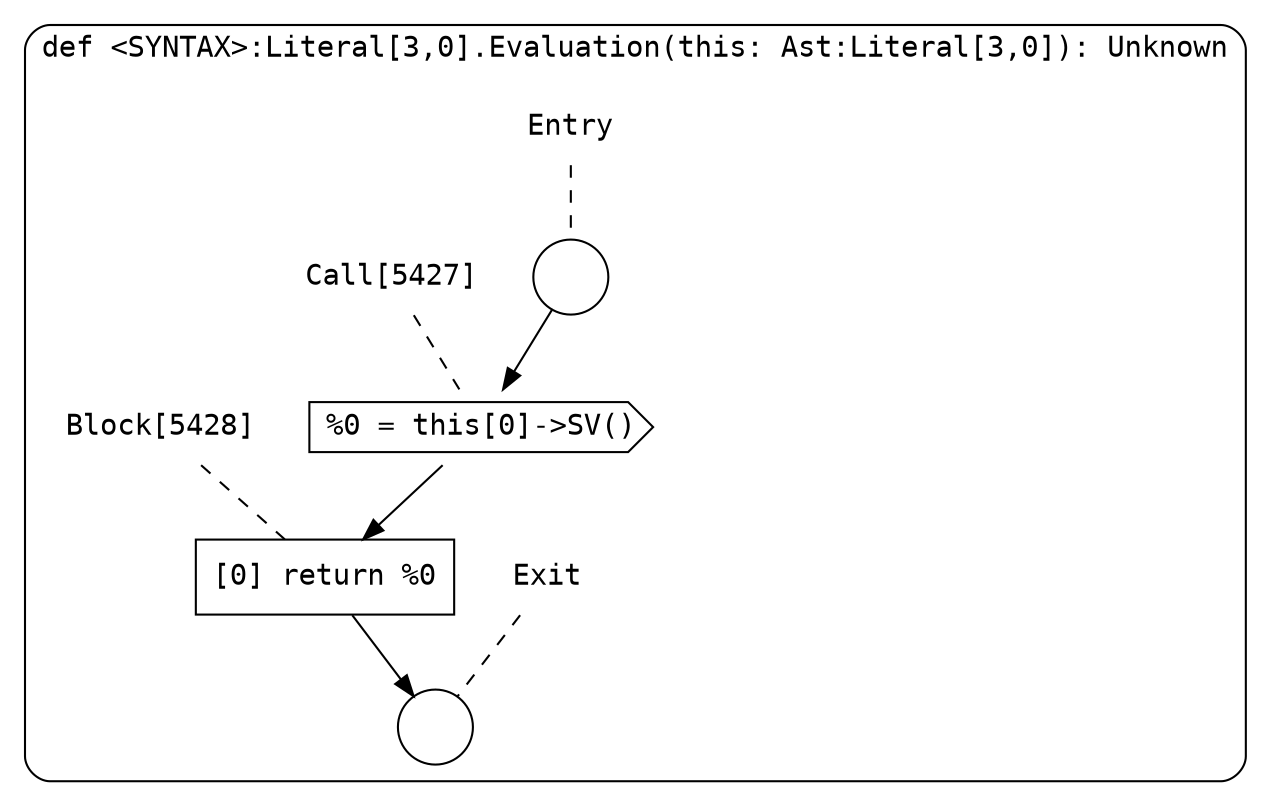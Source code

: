 digraph {
  graph [fontname = "Consolas"]
  node [fontname = "Consolas"]
  edge [fontname = "Consolas"]
  subgraph cluster1204 {
    label = "def <SYNTAX>:Literal[3,0].Evaluation(this: Ast:Literal[3,0]): Unknown"
    style = rounded
    cluster1204_entry_name [shape=none, label=<<font color="black">Entry</font>>]
    cluster1204_entry_name -> cluster1204_entry [arrowhead=none, color="black", style=dashed]
    cluster1204_entry [shape=circle label=" " color="black" fillcolor="white" style=filled]
    cluster1204_entry -> node5427 [color="black"]
    cluster1204_exit_name [shape=none, label=<<font color="black">Exit</font>>]
    cluster1204_exit_name -> cluster1204_exit [arrowhead=none, color="black", style=dashed]
    cluster1204_exit [shape=circle label=" " color="black" fillcolor="white" style=filled]
    node5427_name [shape=none, label=<<font color="black">Call[5427]</font>>]
    node5427_name -> node5427 [arrowhead=none, color="black", style=dashed]
    node5427 [shape=cds, label=<<font color="black">%0 = this[0]-&gt;SV()</font>> color="black" fillcolor="white", style=filled]
    node5427 -> node5428 [color="black"]
    node5428_name [shape=none, label=<<font color="black">Block[5428]</font>>]
    node5428_name -> node5428 [arrowhead=none, color="black", style=dashed]
    node5428 [shape=box, label=<<font color="black">[0] return %0<BR ALIGN="LEFT"/></font>> color="black" fillcolor="white", style=filled]
    node5428 -> cluster1204_exit [color="black"]
  }
}